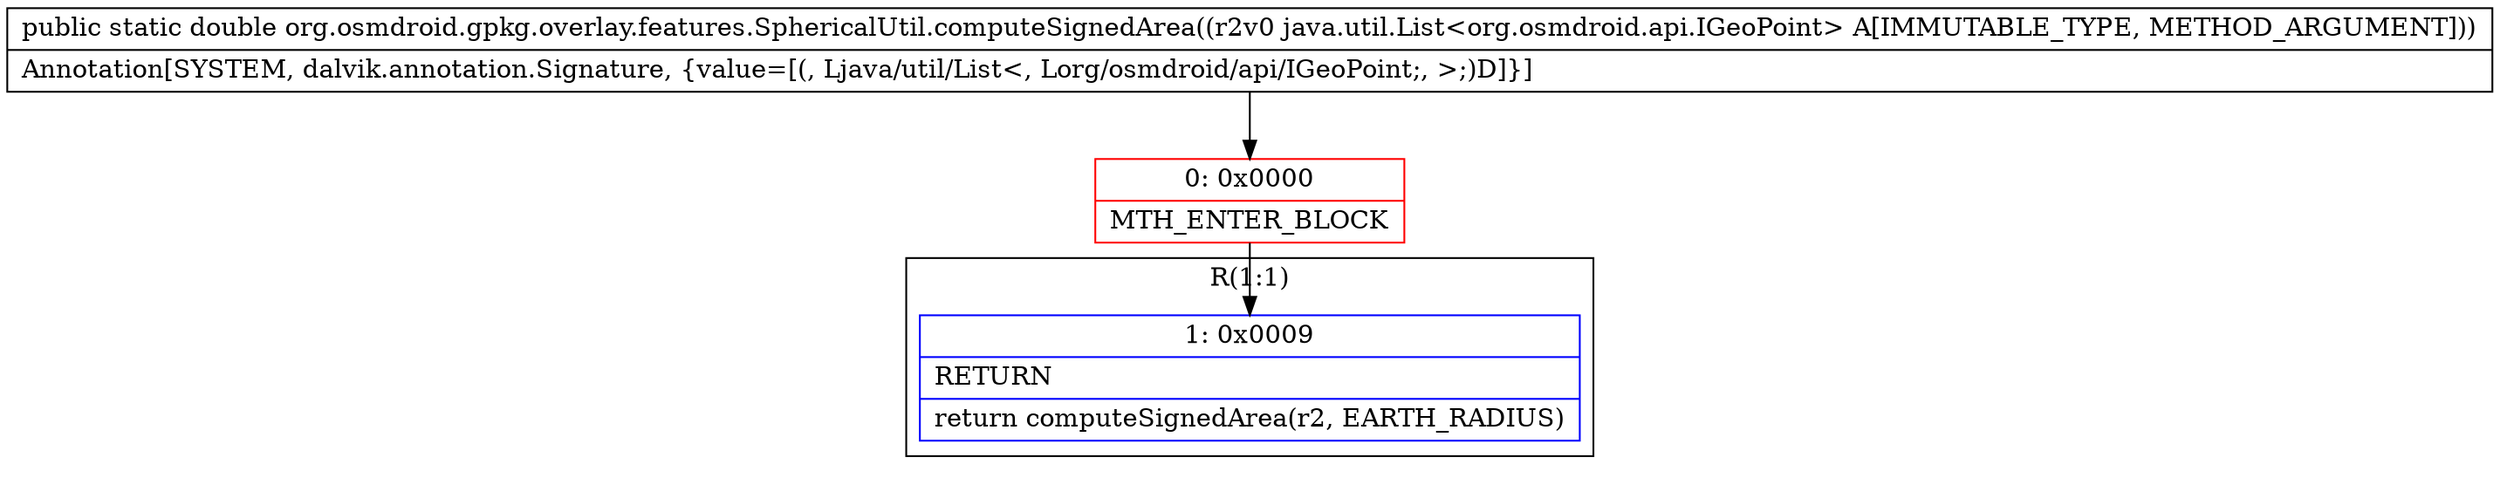 digraph "CFG fororg.osmdroid.gpkg.overlay.features.SphericalUtil.computeSignedArea(Ljava\/util\/List;)D" {
subgraph cluster_Region_1240761466 {
label = "R(1:1)";
node [shape=record,color=blue];
Node_1 [shape=record,label="{1\:\ 0x0009|RETURN\l|return computeSignedArea(r2, EARTH_RADIUS)\l}"];
}
Node_0 [shape=record,color=red,label="{0\:\ 0x0000|MTH_ENTER_BLOCK\l}"];
MethodNode[shape=record,label="{public static double org.osmdroid.gpkg.overlay.features.SphericalUtil.computeSignedArea((r2v0 java.util.List\<org.osmdroid.api.IGeoPoint\> A[IMMUTABLE_TYPE, METHOD_ARGUMENT]))  | Annotation[SYSTEM, dalvik.annotation.Signature, \{value=[(, Ljava\/util\/List\<, Lorg\/osmdroid\/api\/IGeoPoint;, \>;)D]\}]\l}"];
MethodNode -> Node_0;
Node_0 -> Node_1;
}

